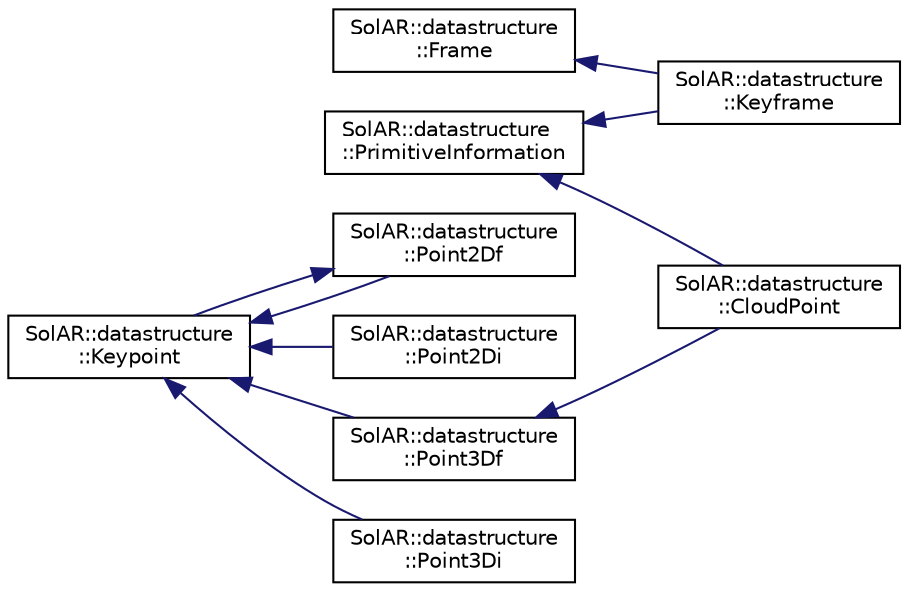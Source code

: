 digraph "Graphical Class Hierarchy"
{
  edge [fontname="Helvetica",fontsize="10",labelfontname="Helvetica",labelfontsize="10"];
  node [fontname="Helvetica",fontsize="10",shape=record];
  rankdir="LR";
  Node99 [label="SolAR::datastructure\l::Frame",height=0.2,width=0.4,color="black", fillcolor="white", style="filled",URL="$class_sol_a_r_1_1datastructure_1_1_frame.html",tooltip="A frame. "];
  Node99 -> Node16 [dir="back",color="midnightblue",fontsize="10",style="solid",fontname="Helvetica"];
  Node16 [label="SolAR::datastructure\l::Keyframe",height=0.2,width=0.4,color="black", fillcolor="white", style="filled",URL="$class_sol_a_r_1_1datastructure_1_1_keyframe.html",tooltip="A keyframe. "];
  Node15 [label="SolAR::datastructure\l::PrimitiveInformation",height=0.2,width=0.4,color="black", fillcolor="white", style="filled",URL="$class_sol_a_r_1_1datastructure_1_1_primitive_information.html"];
  Node15 -> Node6 [dir="back",color="midnightblue",fontsize="10",style="solid",fontname="Helvetica"];
  Node6 [label="SolAR::datastructure\l::CloudPoint",height=0.2,width=0.4,color="black", fillcolor="white", style="filled",URL="$class_sol_a_r_1_1datastructure_1_1_cloud_point.html",tooltip="A 3D point stored in a cloud of points. "];
  Node15 -> Node16 [dir="back",color="midnightblue",fontsize="10",style="solid",fontname="Helvetica"];
  Node1 [label="Vector",height=0.2,width=0.4,color="grey75", fillcolor="white", style="filled"];
  Node1 -> Node0 [dir="back",color="midnightblue",fontsize="10",style="solid",fontname="Helvetica"];
  Node0 [label="SolAR::datastructure\l::Point2Df",height=0.2,width=0.4,color="black", fillcolor="white", style="filled",URL="$class_sol_a_r_1_1datastructure_1_1_point2_df.html",tooltip="A 2D point with coordinates defined with floats. "];
  Node0 -> Node1 [dir="back",color="midnightblue",fontsize="10",style="solid",fontname="Helvetica"];
  Node1 [label="SolAR::datastructure\l::Keypoint",height=0.2,width=0.4,color="black", fillcolor="white", style="filled",URL="$class_sol_a_r_1_1datastructure_1_1_keypoint.html",tooltip="A 2D Keypoint.. "];
  Node1 -> Node4 [dir="back",color="midnightblue",fontsize="10",style="solid",fontname="Helvetica"];
  Node4 [label="SolAR::datastructure\l::Point2Di",height=0.2,width=0.4,color="black", fillcolor="white", style="filled",URL="$class_sol_a_r_1_1datastructure_1_1_point2_di.html",tooltip="A 2D point with coordinates defined with integers. "];
  Node1 -> Node5 [dir="back",color="midnightblue",fontsize="10",style="solid",fontname="Helvetica"];
  Node5 [label="SolAR::datastructure\l::Point3Df",height=0.2,width=0.4,color="black", fillcolor="white", style="filled",URL="$class_sol_a_r_1_1datastructure_1_1_point3_df.html",tooltip="A 3D point with coordinates defined with floats. "];
  Node5 -> Node6 [dir="back",color="midnightblue",fontsize="10",style="solid",fontname="Helvetica"];
  Node1 -> Node7 [dir="back",color="midnightblue",fontsize="10",style="solid",fontname="Helvetica"];
  Node7 [label="SolAR::datastructure\l::Point3Di",height=0.2,width=0.4,color="black", fillcolor="white", style="filled",URL="$class_sol_a_r_1_1datastructure_1_1_point3_di.html",tooltip="A 3D point with coordinates defined with integers. "];
}
